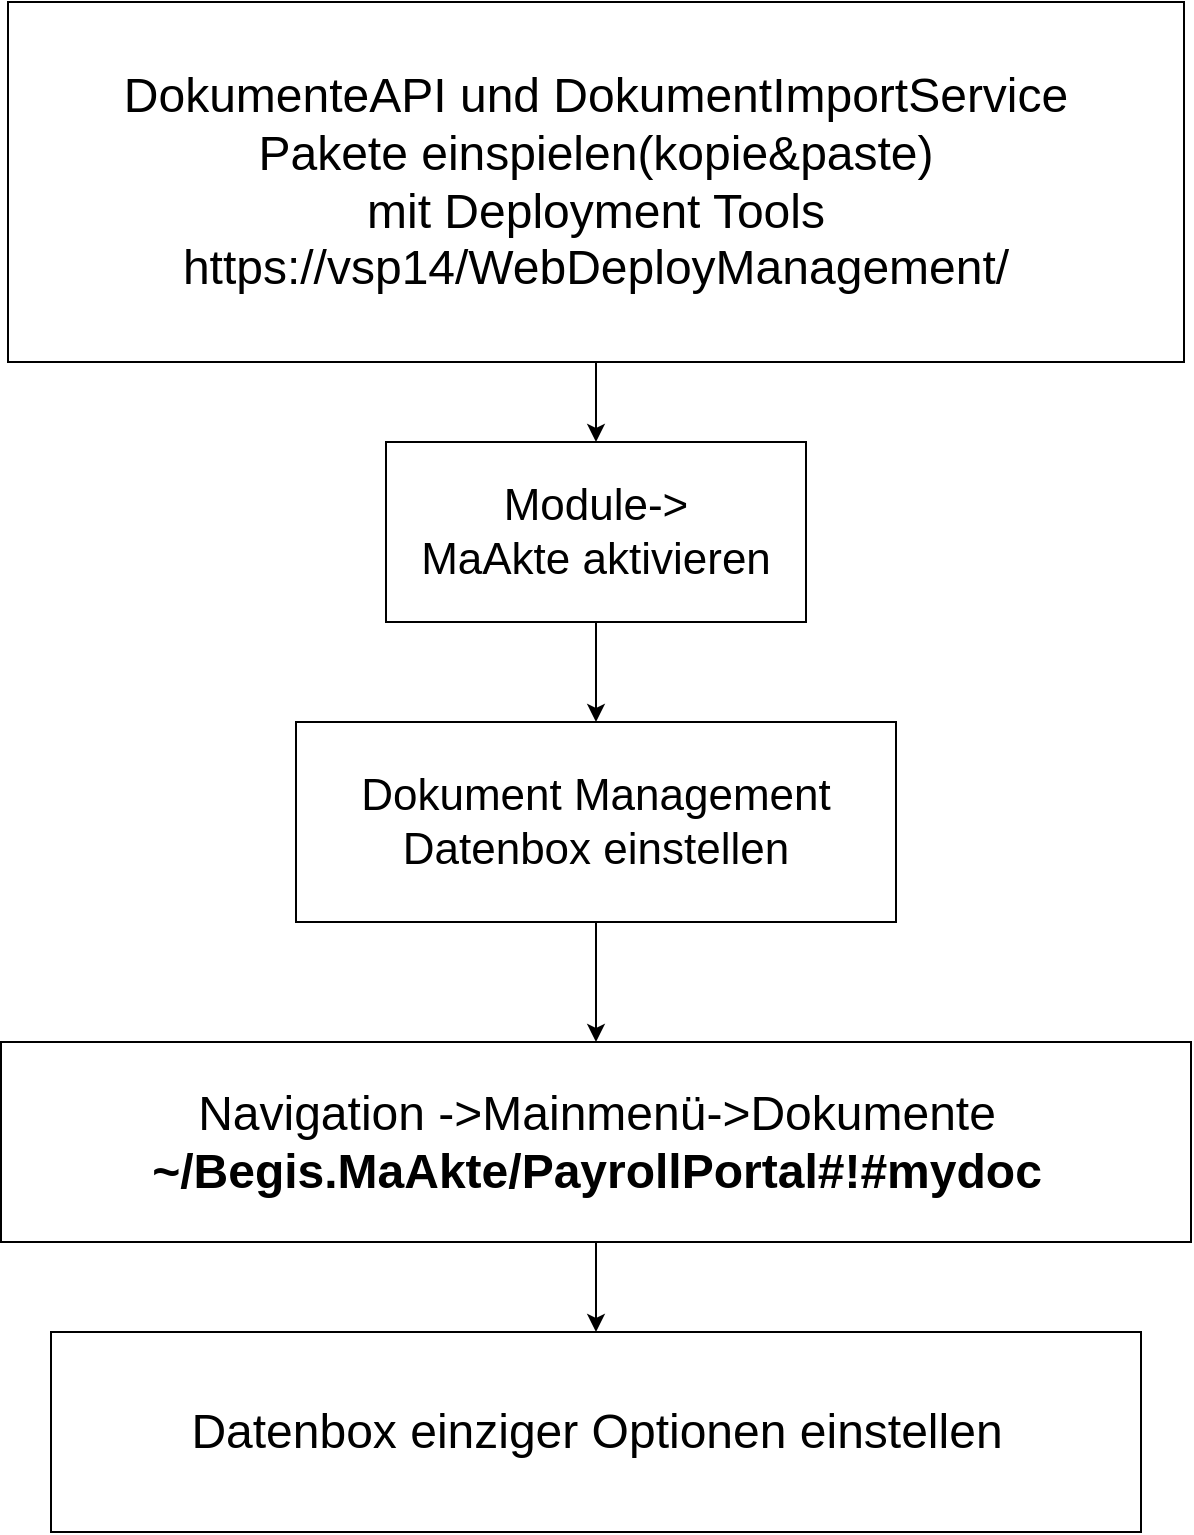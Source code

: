 <mxfile version="14.0.4" type="github">
  <diagram id="iYjn84gbydF3m9eiHrol" name="Page-1">
    <mxGraphModel dx="1422" dy="1931" grid="1" gridSize="10" guides="1" tooltips="1" connect="1" arrows="1" fold="1" page="1" pageScale="1" pageWidth="827" pageHeight="1169" math="0" shadow="0">
      <root>
        <mxCell id="0" />
        <mxCell id="1" parent="0" />
        <mxCell id="BdOayHVXuTlcWGNxm3zI-1" value="&lt;font style=&quot;font-size: 22px;&quot;&gt;Module-&amp;gt;&lt;br style=&quot;font-size: 22px;&quot;&gt;MaAkte aktivieren&lt;/font&gt;" style="rounded=0;whiteSpace=wrap;html=1;fontSize=22;" vertex="1" parent="1">
          <mxGeometry x="280" y="40" width="210" height="90" as="geometry" />
        </mxCell>
        <mxCell id="BdOayHVXuTlcWGNxm3zI-2" value="Dokument Management&lt;br&gt;Datenbox einstellen" style="rounded=0;whiteSpace=wrap;html=1;fontSize=22;" vertex="1" parent="1">
          <mxGeometry x="235" y="180" width="300" height="100" as="geometry" />
        </mxCell>
        <mxCell id="BdOayHVXuTlcWGNxm3zI-3" value="Navigation -&amp;gt;Mainmenü-&amp;gt;Dokumente&lt;br style=&quot;font-size: 24px&quot;&gt;&lt;div class=&quot;WordSection1&quot; style=&quot;font-size: 24px&quot;&gt;&lt;p class=&quot;MsoNormal&quot; style=&quot;margin: 0cm ; line-height: normal ; font-size: 24px ; font-family: &amp;#34;calibri&amp;#34; , sans-serif&quot;&gt;&lt;b style=&quot;font-size: 24px&quot;&gt;&lt;span lang=&quot;ZH-CN&quot; style=&quot;font-size: 24px ; font-family: &amp;#34;microsoft yahei&amp;#34; , sans-serif&quot;&gt;~/Begis.MaAkte/PayrollPortal#!#mydoc&lt;/span&gt;&lt;/b&gt;&lt;/p&gt;&lt;/div&gt;" style="rounded=0;whiteSpace=wrap;html=1;fontSize=24;" vertex="1" parent="1">
          <mxGeometry x="87.5" y="340" width="595" height="100" as="geometry" />
        </mxCell>
        <mxCell id="BdOayHVXuTlcWGNxm3zI-4" value="" style="endArrow=classic;html=1;fontSize=24;exitX=0.5;exitY=1;exitDx=0;exitDy=0;entryX=0.5;entryY=0;entryDx=0;entryDy=0;" edge="1" parent="1" source="BdOayHVXuTlcWGNxm3zI-1" target="BdOayHVXuTlcWGNxm3zI-2">
          <mxGeometry width="50" height="50" relative="1" as="geometry">
            <mxPoint x="390" y="370" as="sourcePoint" />
            <mxPoint x="440" y="320" as="targetPoint" />
          </mxGeometry>
        </mxCell>
        <mxCell id="BdOayHVXuTlcWGNxm3zI-5" value="" style="endArrow=classic;html=1;fontSize=24;exitX=0.5;exitY=1;exitDx=0;exitDy=0;entryX=0.5;entryY=0;entryDx=0;entryDy=0;" edge="1" parent="1" source="BdOayHVXuTlcWGNxm3zI-2" target="BdOayHVXuTlcWGNxm3zI-3">
          <mxGeometry width="50" height="50" relative="1" as="geometry">
            <mxPoint x="450" y="360" as="sourcePoint" />
            <mxPoint x="450" y="440" as="targetPoint" />
          </mxGeometry>
        </mxCell>
        <mxCell id="BdOayHVXuTlcWGNxm3zI-6" value="Datenbox einziger Optionen einstellen" style="rounded=0;whiteSpace=wrap;html=1;fontSize=24;" vertex="1" parent="1">
          <mxGeometry x="112.5" y="485" width="545" height="100" as="geometry" />
        </mxCell>
        <mxCell id="BdOayHVXuTlcWGNxm3zI-7" value="" style="endArrow=classic;html=1;fontSize=24;entryX=0.5;entryY=0;entryDx=0;entryDy=0;exitX=0.5;exitY=1;exitDx=0;exitDy=0;" edge="1" parent="1" source="BdOayHVXuTlcWGNxm3zI-3" target="BdOayHVXuTlcWGNxm3zI-6">
          <mxGeometry width="50" height="50" relative="1" as="geometry">
            <mxPoint x="390" y="640" as="sourcePoint" />
            <mxPoint x="440" y="590" as="targetPoint" />
          </mxGeometry>
        </mxCell>
        <mxCell id="BdOayHVXuTlcWGNxm3zI-9" style="edgeStyle=orthogonalEdgeStyle;rounded=0;orthogonalLoop=1;jettySize=auto;html=1;fontSize=24;" edge="1" parent="1" source="BdOayHVXuTlcWGNxm3zI-8" target="BdOayHVXuTlcWGNxm3zI-1">
          <mxGeometry relative="1" as="geometry" />
        </mxCell>
        <mxCell id="BdOayHVXuTlcWGNxm3zI-8" value="DokumenteAPI und DokumentImportService &lt;br&gt;Pakete einspielen(kopie&amp;amp;paste)&lt;br&gt;mit Deployment Tools&lt;br&gt;https://vsp14/WebDeployManagement/" style="rounded=0;whiteSpace=wrap;html=1;fontSize=24;" vertex="1" parent="1">
          <mxGeometry x="91" y="-180" width="588" height="180" as="geometry" />
        </mxCell>
      </root>
    </mxGraphModel>
  </diagram>
</mxfile>
